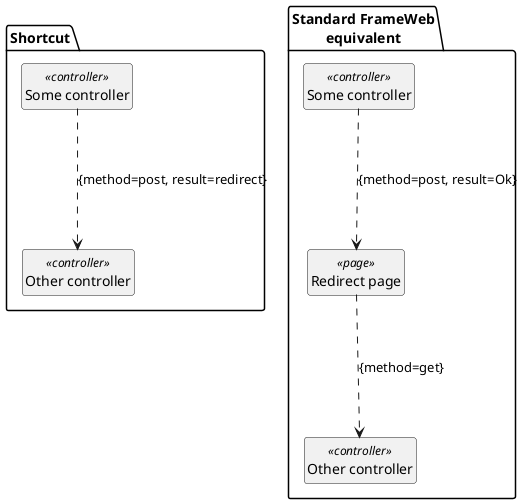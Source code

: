 @startuml
hide circle
hide empty methods
hide empty attributes

package "Shortcut" {
  class "Some controller" as sc <<controller>>
  class "Other controller" as oc <<controller>>
}


package "Standard FrameWeb\nequivalent" {
  class "Some controller" as s <<controller>>
  class "Redirect page" as r <<page>>
  class "Other controller" as o <<controller>>
}

sc -.-> oc : {method=post, result=redirect}

s -.-> r : {method=post, result=Ok}
r -.-> o : {method=get}


@enduml
